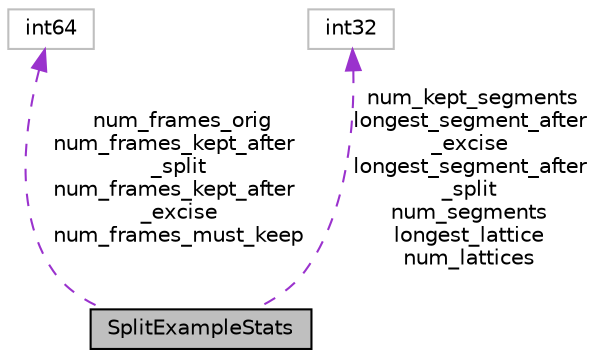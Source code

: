 digraph "SplitExampleStats"
{
  edge [fontname="Helvetica",fontsize="10",labelfontname="Helvetica",labelfontsize="10"];
  node [fontname="Helvetica",fontsize="10",shape=record];
  Node1 [label="SplitExampleStats",height=0.2,width=0.4,color="black", fillcolor="grey75", style="filled", fontcolor="black"];
  Node2 -> Node1 [dir="back",color="darkorchid3",fontsize="10",style="dashed",label=" num_frames_orig\nnum_frames_kept_after\l_split\nnum_frames_kept_after\l_excise\nnum_frames_must_keep" ,fontname="Helvetica"];
  Node2 [label="int64",height=0.2,width=0.4,color="grey75", fillcolor="white", style="filled"];
  Node3 -> Node1 [dir="back",color="darkorchid3",fontsize="10",style="dashed",label=" num_kept_segments\nlongest_segment_after\l_excise\nlongest_segment_after\l_split\nnum_segments\nlongest_lattice\nnum_lattices" ,fontname="Helvetica"];
  Node3 [label="int32",height=0.2,width=0.4,color="grey75", fillcolor="white", style="filled"];
}
